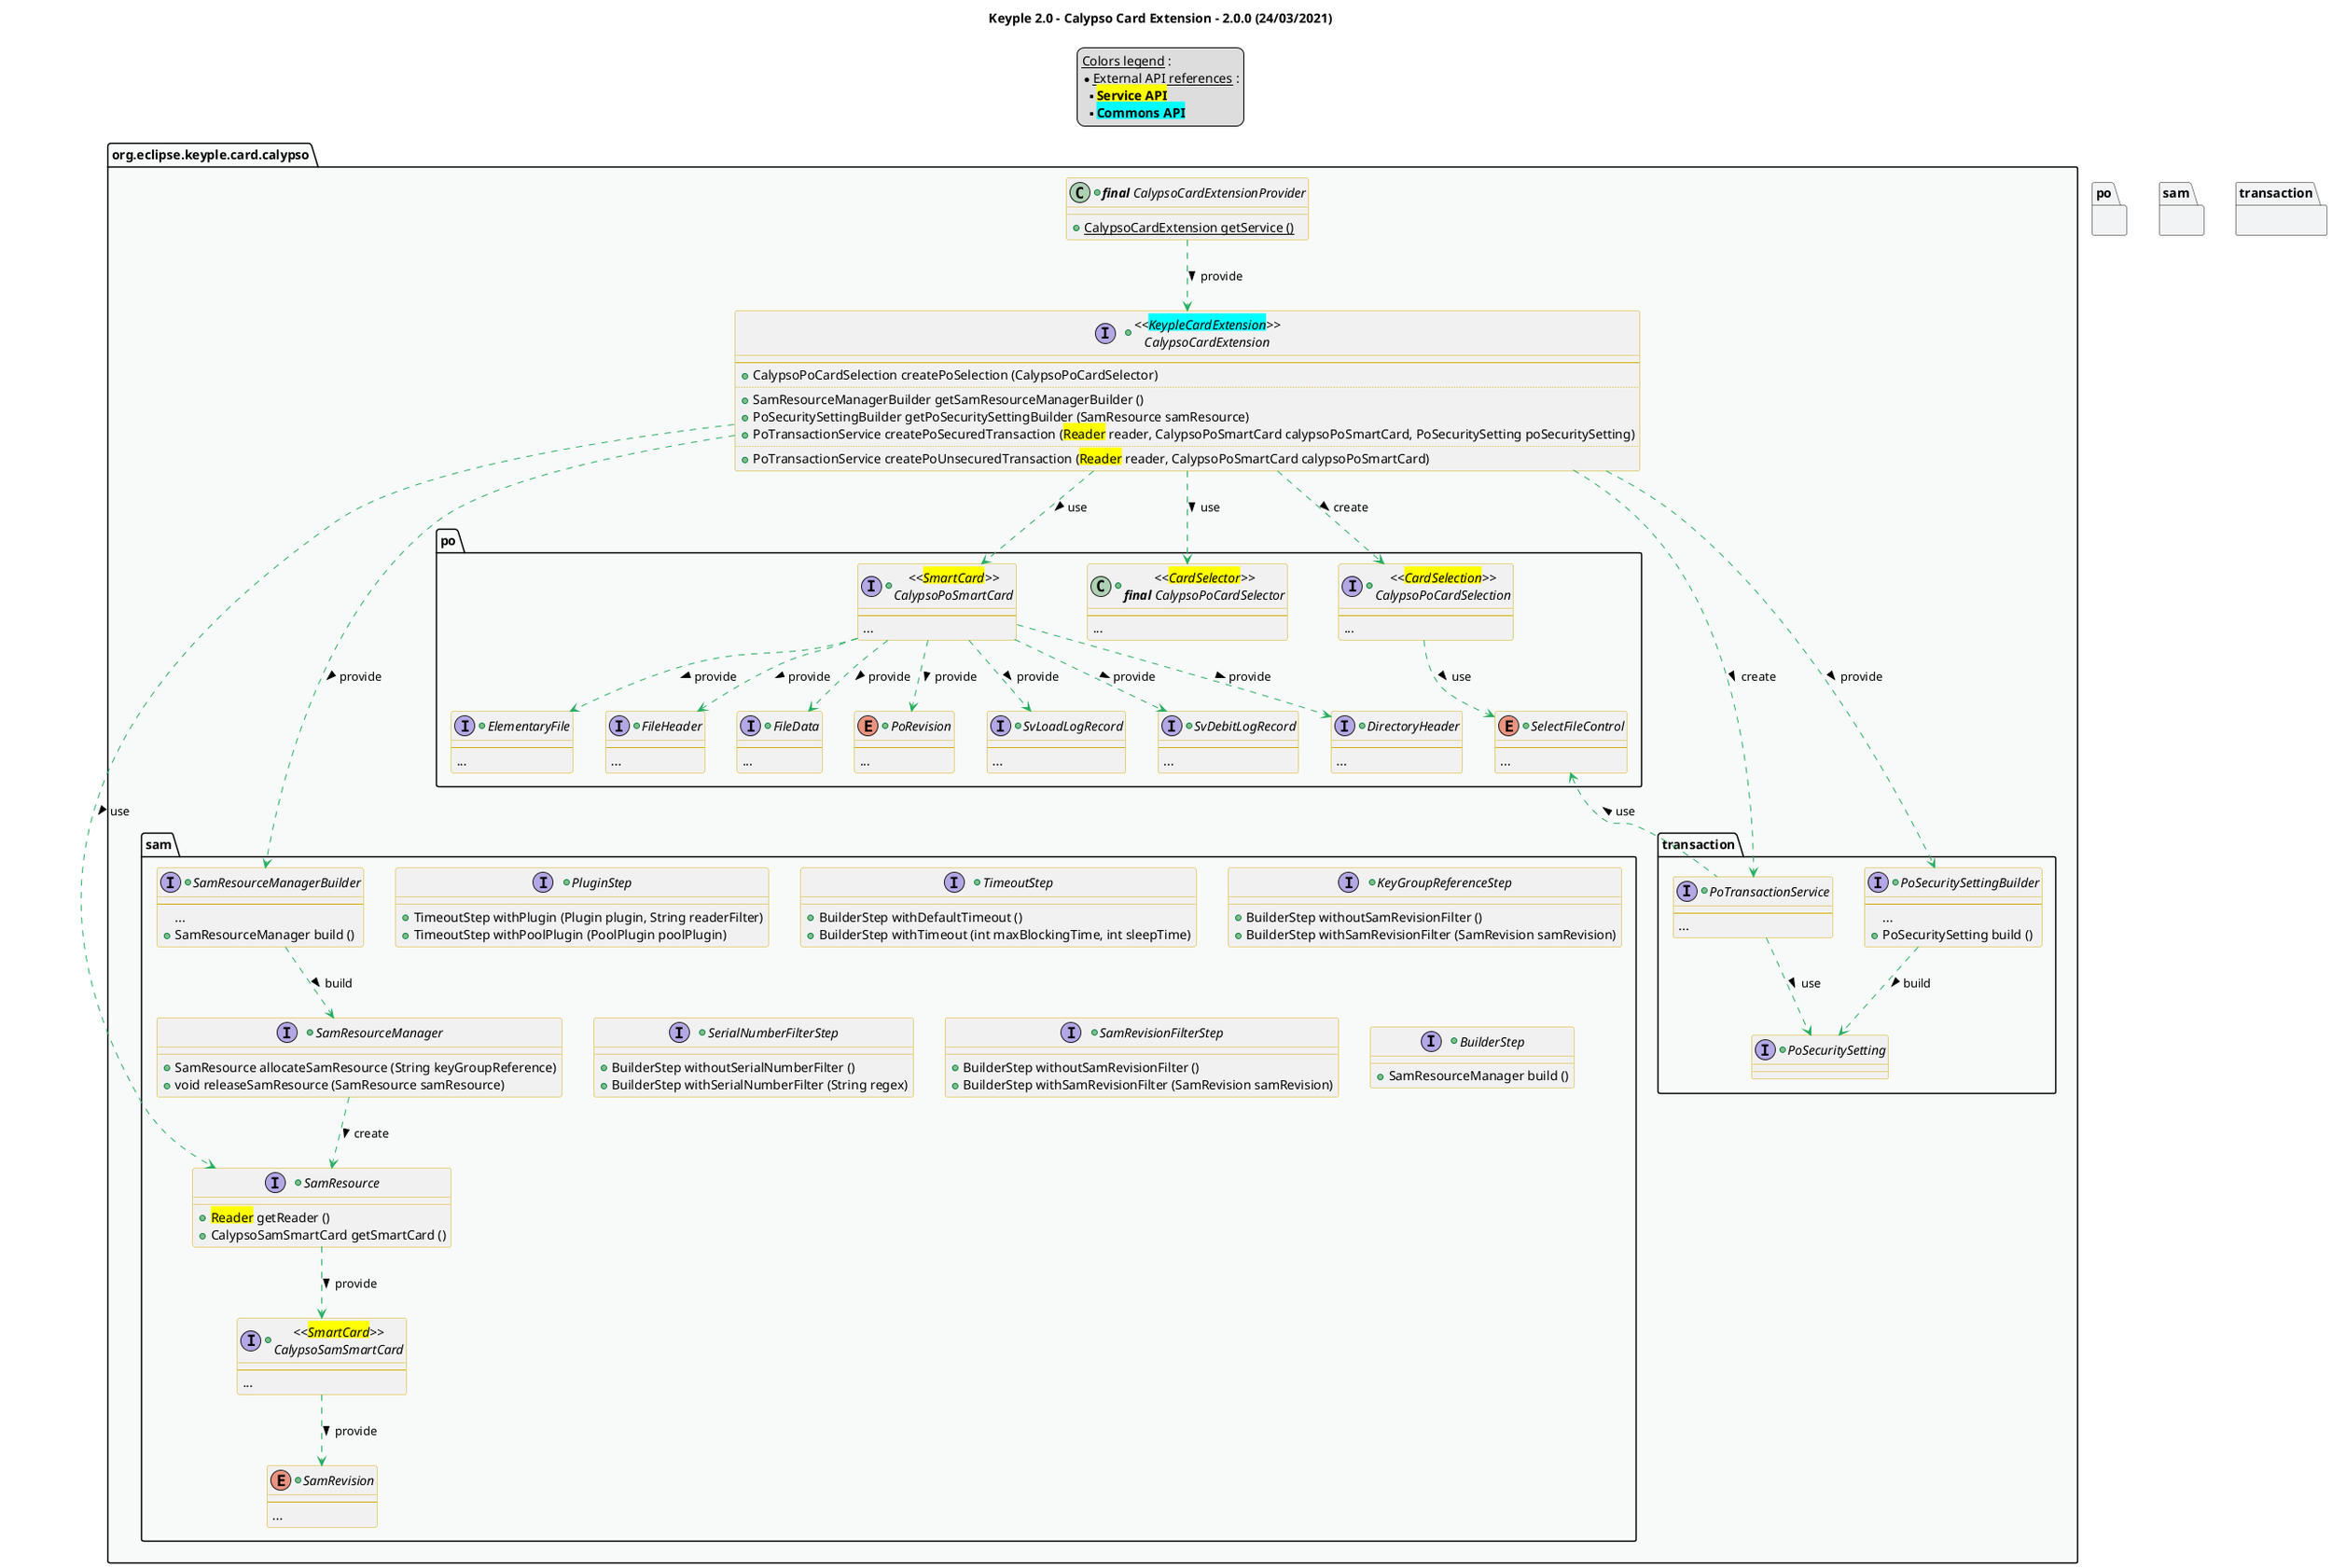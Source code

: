 @startuml
title
    Keyple 2.0 - Calypso Card Extension - 2.0.0 (24/03/2021)
end title

' == THEME ==

'Couleurs issues de : https://htmlcolorcodes.com/fr/tableau-de-couleur/tableau-de-couleur-design-plat/
!define C_GREY1 F8F9F9
!define C_GREY2 F2F3F4
!define C_GREY3 E5E7E9
!define C_GREY4 D7DBDD
!define C_GREY5 CACFD2
!define C_GREY6 BDC3C7
!define C_LINK 3498DB
!define C_USE 27AE60

skinparam Shadowing false
skinparam ClassFontStyle italic
skinparam ClassBorderColor #D4AC0D
skinparam stereotypeABorderColor #A9DCDF
skinparam stereotypeIBorderColor #B4A7E5
skinparam stereotypeCBorderColor #ADD1B2
skinparam stereotypeEBorderColor #EB93DF
' Red
skinparam ClassBackgroundColor<<red>> #FDEDEC
skinparam ClassBorderColor<<red>> #E74C3C
hide <<red>> stereotype
' Purple
skinparam ClassBackgroundColor<<purple>> #F4ECF7
skinparam ClassBorderColor<<purple>> #8E44AD
hide <<purple>> stereotype
' blue
skinparam ClassBackgroundColor<<blue>> #EBF5FB
skinparam ClassBorderColor<<blue>> #3498DB
hide <<blue>> stereotype
' Green
skinparam ClassBackgroundColor<<green>> #E9F7EF
skinparam ClassBorderColor<<green>> #27AE60
hide <<green>> stereotype
' Grey
skinparam ClassBackgroundColor<<grey>> #EAECEE
skinparam ClassBorderColor<<grey>> #2C3E50
hide <<grey>> stereotype

' == CONTENT ==

legend top
    __Colors legend__ :
    * __External API references__ :
    ** <back:yellow>**Service API**</back>
    ** <back:cyan>**Commons API**</back>
end legend

package "org.eclipse.keyple.card.calypso" as calypso {
    +class "**final** CalypsoCardExtensionProvider" as CalypsoCardExtensionProvider {
        +{static} CalypsoCardExtension getService ()
    }
    +interface "<<<back:cyan>KeypleCardExtension</back>>>\nCalypsoCardExtension" as CalypsoCardExtension {
        --
        +CalypsoPoCardSelection createPoSelection (CalypsoPoCardSelector)
        ..
        +SamResourceManagerBuilder getSamResourceManagerBuilder ()
        +PoSecuritySettingBuilder getPoSecuritySettingBuilder (SamResource samResource)
        +PoTransactionService createPoSecuredTransaction (<back:yellow>Reader</back> reader, CalypsoPoSmartCard calypsoPoSmartCard, PoSecuritySetting poSecuritySetting)
        ..
        +PoTransactionService createPoUnsecuredTransaction (<back:yellow>Reader</back> reader, CalypsoPoSmartCard calypsoPoSmartCard)
    }
    package po {
        +class "<<<back:yellow>CardSelector</back>>>\n**final** CalypsoPoCardSelector" as CalypsoPoCardSelector {
            --
            ...
        }
        +interface "<<<back:yellow>CardSelection</back>>>\nCalypsoPoCardSelection" as CalypsoPoCardSelection {
            --
            ...
        }
        +enum SelectFileControl {
            --
            ...
        }
        +interface "<<<back:yellow>SmartCard</back>>>\nCalypsoPoSmartCard" as CalypsoPoSmartCard {
            --
            ...
        }
        +interface DirectoryHeader {
            --
            ...
        }
        +interface ElementaryFile {
            --
            ...
        }
        +interface FileHeader {
            --
            ...
        }
        +interface FileData {
            --
            ...
        }
        +enum PoRevision {
            --
            ...
        }
        +interface SvLoadLogRecord {
            --
            ...
        }
        +interface SvDebitLogRecord {
            --
            ...
        }
    }
    package sam {
        +interface "<<<back:yellow>SmartCard</back>>>\nCalypsoSamSmartCard" as CalypsoSamSmartCard {
            --
            ...
        }
        +interface SamResourceManagerBuilder {
            --
            ...
            +SamResourceManager build ()
        }

        +interface PluginStep {
            +TimeoutStep withPlugin (Plugin plugin, String readerFilter)
            +TimeoutStep withPoolPlugin (PoolPlugin poolPlugin)
        }
        +interface TimeoutStep {
            +BuilderStep withDefaultTimeout ()
            +BuilderStep withTimeout (int maxBlockingTime, int sleepTime)
        }
        +interface KeyGroupReferenceStep {
            +BuilderStep withoutSamRevisionFilter ()
            +BuilderStep withSamRevisionFilter (SamRevision samRevision)
        }
        +interface SerialNumberFilterStep {
            +BuilderStep withoutSerialNumberFilter ()
            +BuilderStep withSerialNumberFilter (String regex)
        }
        +interface SamRevisionFilterStep {
            +BuilderStep withoutSamRevisionFilter ()
            +BuilderStep withSamRevisionFilter (SamRevision samRevision)
        }
        +interface BuilderStep {
            +SamResourceManager build ()
        }


        +interface SamResourceManager {
            +SamResource allocateSamResource (String keyGroupReference)
            +void releaseSamResource (SamResource samResource)
        }
        +interface SamResource {
            +<back:yellow>Reader</back> getReader ()
            +CalypsoSamSmartCard getSmartCard ()
        }
        +enum SamRevision {
            --
            ...
        }
    }
    package transaction {
        +interface PoTransactionService {
            --
            ...
        }
        +interface PoSecuritySettingBuilder {
            --
            ...
            +PoSecuritySetting build ()
        }
        +interface PoSecuritySetting {
        }
    }
}

' Associations

CalypsoCardExtensionProvider ..> CalypsoCardExtension #C_USE : provide >

CalypsoCardExtension ..> SamResource #C_USE : use >
CalypsoCardExtension ..> SamResourceManagerBuilder #C_USE : provide >
CalypsoCardExtension ..> PoSecuritySettingBuilder #C_USE : provide >
CalypsoCardExtension ..> CalypsoPoCardSelection #C_USE : create >
CalypsoCardExtension ..> CalypsoPoCardSelector #C_USE : use >
CalypsoCardExtension ..> CalypsoPoSmartCard #C_USE : use >
CalypsoCardExtension ..> PoTransactionService #C_USE : create >

PoSecuritySettingBuilder ..> PoSecuritySetting #C_USE : build >

PoTransactionService ..> PoSecuritySetting #C_USE : use >
PoTransactionService .up.> SelectFileControl #C_USE : use >

SamResourceManagerBuilder ..> SamResourceManager #C_USE : build >

SamResourceManager ..> SamResource #C_USE : create >

SamResource ..> CalypsoSamSmartCard #C_USE : provide >

CalypsoSamSmartCard ..> SamRevision #C_USE : provide >

CalypsoPoCardSelection ..> SelectFileControl #C_USE : use >

CalypsoPoSmartCard ..> DirectoryHeader #C_USE : provide >
CalypsoPoSmartCard ..> ElementaryFile #C_USE : provide >
CalypsoPoSmartCard ..> FileHeader #C_USE : provide >
CalypsoPoSmartCard ..> FileData #C_USE : provide >
CalypsoPoSmartCard ..> PoRevision #C_USE : provide >
CalypsoPoSmartCard ..> SvLoadLogRecord #C_USE : provide >
CalypsoPoSmartCard ..> SvDebitLogRecord #C_USE : provide >


' == LAYOUT ==

PoRevision -[hidden]- SamResourceManagerBuilder

' == STYLE ==

package calypso #C_GREY1 {}
package po #C_GREY2 {}
package sam #C_GREY2 {}
package transaction #C_GREY2 {}


@enduml